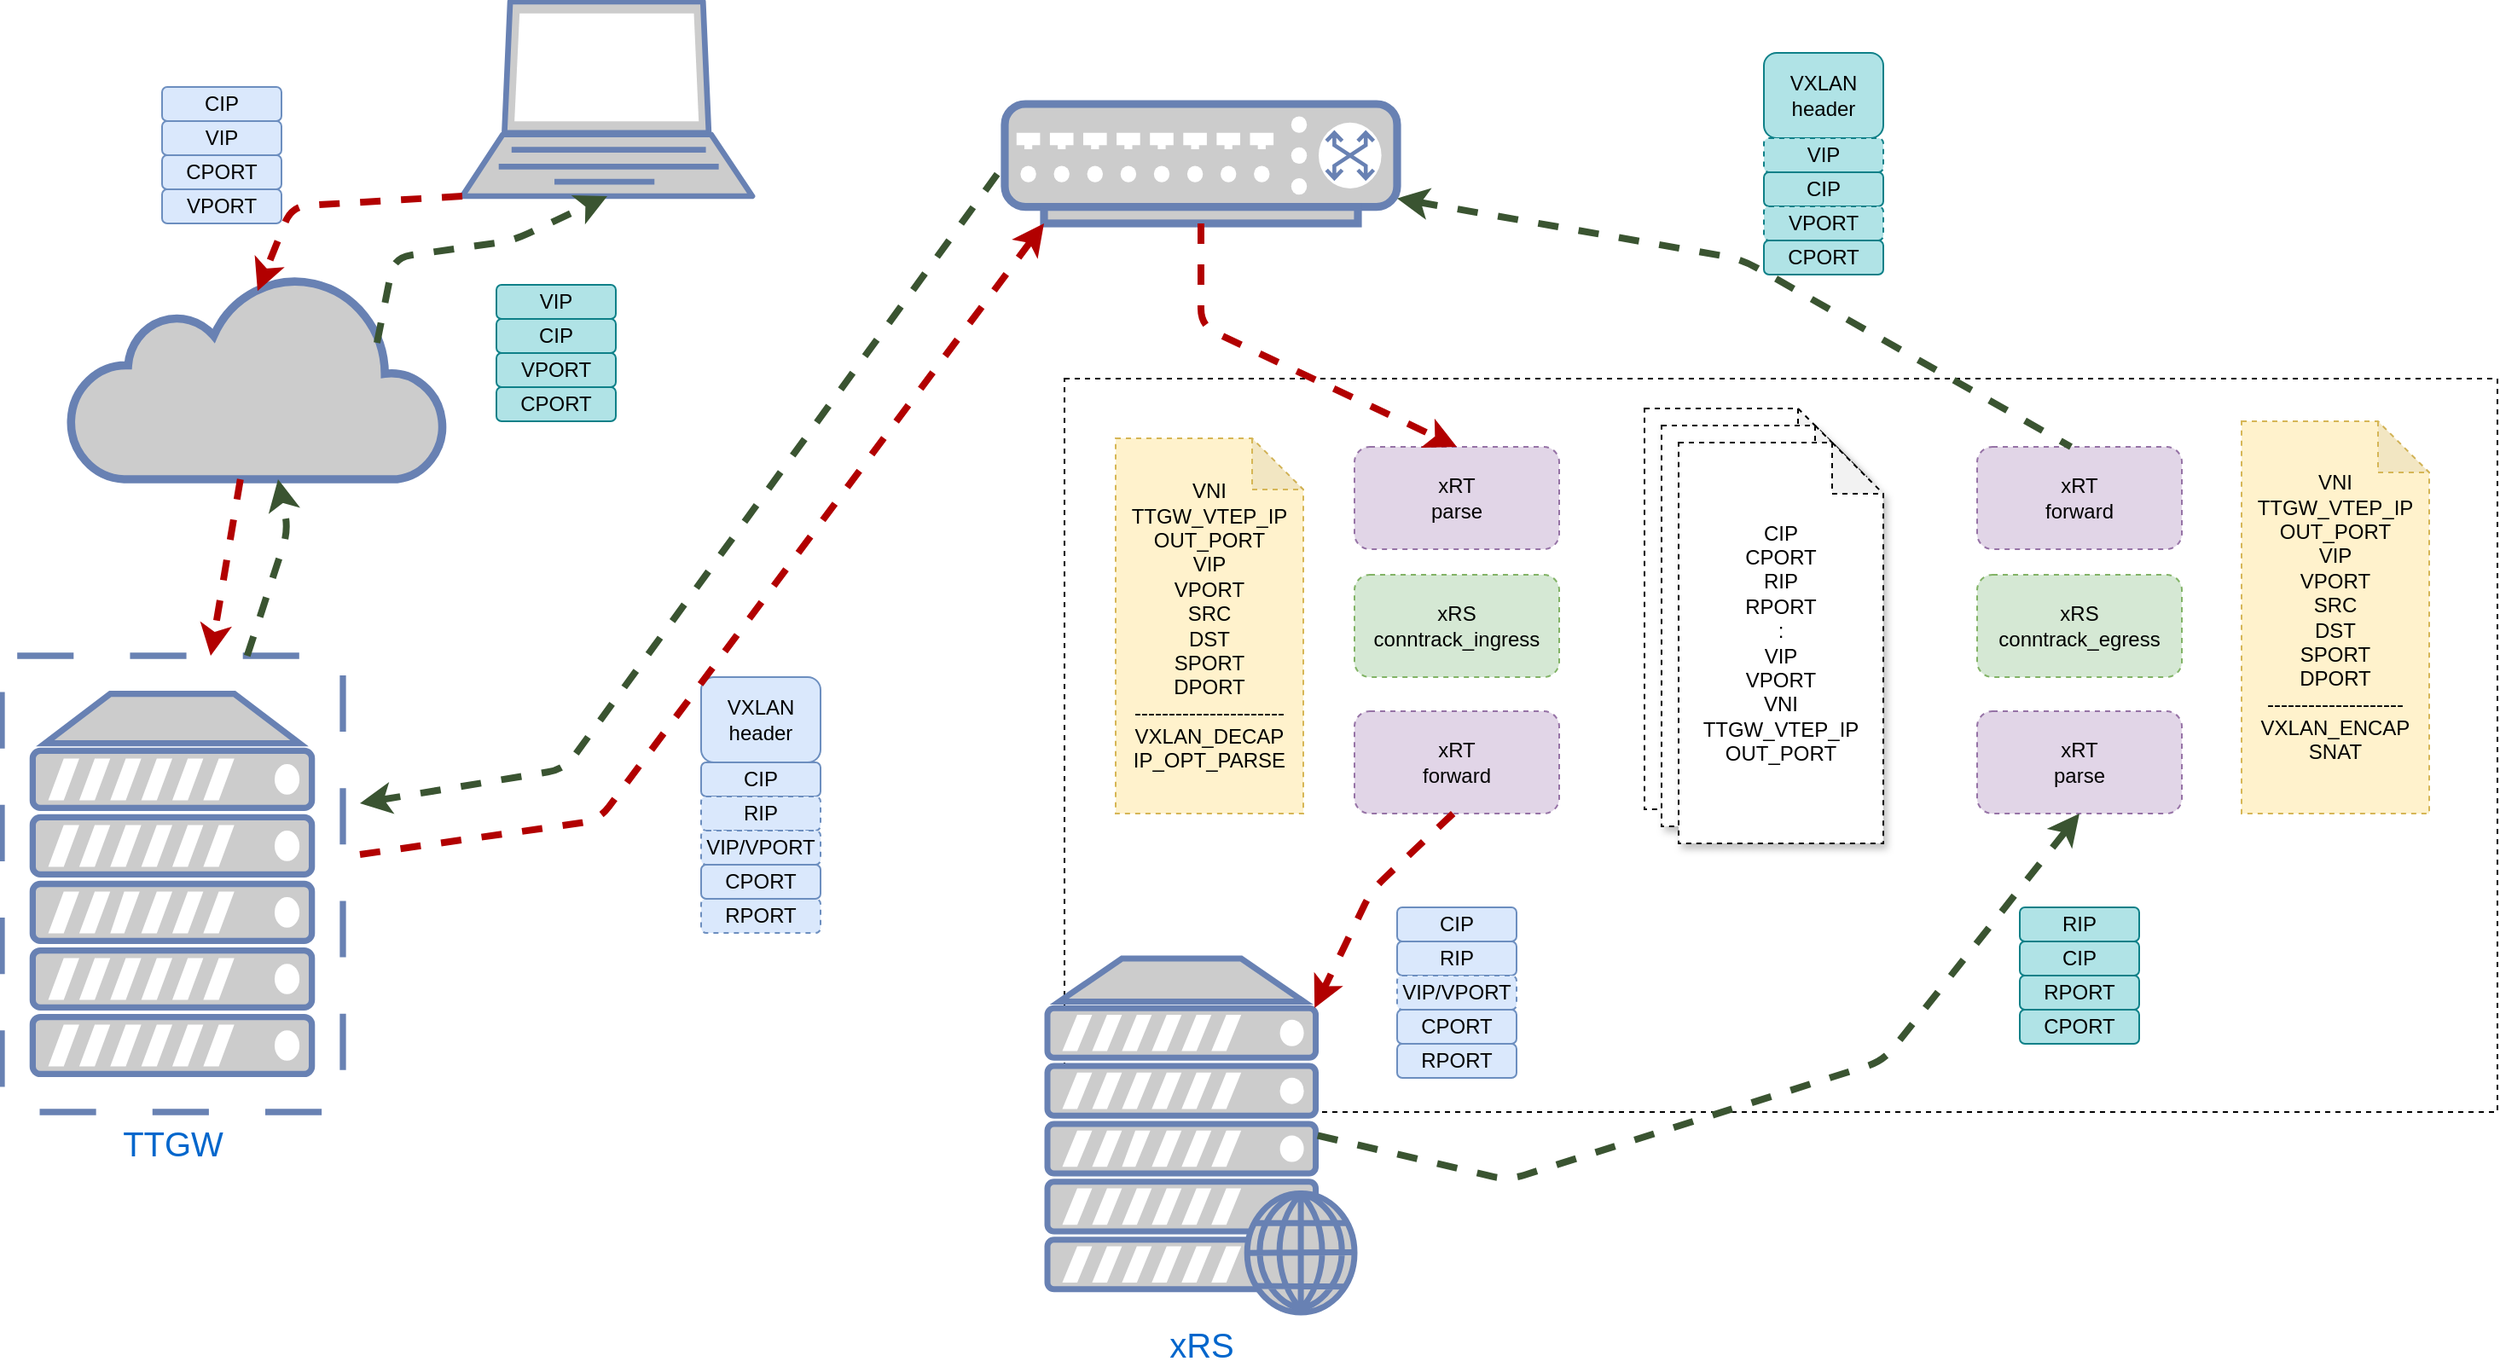 <mxfile version="13.0.8" type="github">
  <diagram id="UCOVGmrTwVSSN8ZXNxZm" name="第 1 页">
    <mxGraphModel dx="3005" dy="2013" grid="1" gridSize="10" guides="1" tooltips="1" connect="1" arrows="1" fold="1" page="1" pageScale="1" pageWidth="827" pageHeight="1169" math="0" shadow="0">
      <root>
        <mxCell id="0" />
        <mxCell id="1" parent="0" />
        <mxCell id="mJ_4scXwx-7zM6CAtNKr-50" value="" style="rounded=0;whiteSpace=wrap;html=1;dashed=1;fillColor=none;" vertex="1" parent="1">
          <mxGeometry x="-817" y="-89" width="840" height="430" as="geometry" />
        </mxCell>
        <mxCell id="mJ_4scXwx-7zM6CAtNKr-36" value="&lt;font style=&quot;font-size: 20px&quot;&gt;xRS&lt;/font&gt;" style="fontColor=#0066CC;verticalAlign=top;verticalLabelPosition=bottom;labelPosition=center;align=center;html=1;outlineConnect=0;fillColor=#CCCCCC;strokeColor=#6881B3;gradientColor=none;gradientDirection=north;strokeWidth=2;shape=mxgraph.networks.web_server;" vertex="1" parent="1">
          <mxGeometry x="-827" y="251" width="180" height="207.5" as="geometry" />
        </mxCell>
        <mxCell id="3ddTQeFGDiyhyXyo14fi-4" value="&lt;font style=&quot;font-size: 20px&quot;&gt;TTGW&lt;/font&gt;" style="fontColor=#0066CC;verticalAlign=top;verticalLabelPosition=bottom;labelPosition=center;align=center;html=1;outlineConnect=0;fillColor=#CCCCCC;strokeColor=#6881B3;gradientColor=none;gradientDirection=north;strokeWidth=2;shape=mxgraph.networks.virtual_server;" parent="1" vertex="1">
          <mxGeometry x="-1440" y="73.5" width="200" height="267.5" as="geometry" />
        </mxCell>
        <mxCell id="3ddTQeFGDiyhyXyo14fi-5" value="" style="fontColor=#0066CC;verticalAlign=top;verticalLabelPosition=bottom;labelPosition=center;align=center;html=1;outlineConnect=0;fillColor=#CCCCCC;strokeColor=#6881B3;gradientColor=none;gradientDirection=north;strokeWidth=2;shape=mxgraph.networks.switch;" parent="1" vertex="1">
          <mxGeometry x="-852" y="-250" width="230" height="70" as="geometry" />
        </mxCell>
        <mxCell id="3ddTQeFGDiyhyXyo14fi-7" value="" style="html=1;outlineConnect=0;fillColor=#CCCCCC;strokeColor=#6881B3;gradientColor=none;gradientDirection=north;strokeWidth=2;shape=mxgraph.networks.cloud;fontColor=#ffffff;" parent="1" vertex="1">
          <mxGeometry x="-1400" y="-150" width="220" height="120" as="geometry" />
        </mxCell>
        <mxCell id="3ddTQeFGDiyhyXyo14fi-8" value="CIP" style="rounded=1;whiteSpace=wrap;html=1;fillColor=#dae8fc;strokeColor=#6c8ebf;" parent="1" vertex="1">
          <mxGeometry x="-1346" y="-260" width="70" height="20" as="geometry" />
        </mxCell>
        <mxCell id="3ddTQeFGDiyhyXyo14fi-9" value="VIP" style="rounded=1;whiteSpace=wrap;html=1;fillColor=#dae8fc;strokeColor=#6c8ebf;" parent="1" vertex="1">
          <mxGeometry x="-1346" y="-240" width="70" height="20" as="geometry" />
        </mxCell>
        <mxCell id="3ddTQeFGDiyhyXyo14fi-10" value="" style="fontColor=#0066CC;verticalAlign=top;verticalLabelPosition=bottom;labelPosition=center;align=center;html=1;outlineConnect=0;fillColor=#CCCCCC;strokeColor=#6881B3;gradientColor=none;gradientDirection=north;strokeWidth=2;shape=mxgraph.networks.laptop;" parent="1" vertex="1">
          <mxGeometry x="-1170" y="-310" width="170" height="114" as="geometry" />
        </mxCell>
        <mxCell id="3ddTQeFGDiyhyXyo14fi-11" value="CIP" style="rounded=1;whiteSpace=wrap;html=1;fillColor=#dae8fc;strokeColor=#6c8ebf;" parent="1" vertex="1">
          <mxGeometry x="-1030" y="136" width="70" height="20" as="geometry" />
        </mxCell>
        <mxCell id="3ddTQeFGDiyhyXyo14fi-12" value="RIP" style="rounded=1;whiteSpace=wrap;html=1;dashed=1;fillColor=#dae8fc;strokeColor=#6c8ebf;" parent="1" vertex="1">
          <mxGeometry x="-1030" y="156" width="70" height="20" as="geometry" />
        </mxCell>
        <mxCell id="3ddTQeFGDiyhyXyo14fi-13" value="CPORT" style="rounded=1;whiteSpace=wrap;html=1;fillColor=#dae8fc;strokeColor=#6c8ebf;" parent="1" vertex="1">
          <mxGeometry x="-1346" y="-220" width="70" height="20" as="geometry" />
        </mxCell>
        <mxCell id="3ddTQeFGDiyhyXyo14fi-14" value="VIP/VPORT" style="rounded=1;whiteSpace=wrap;html=1;dashed=1;fillColor=#dae8fc;strokeColor=#6c8ebf;" parent="1" vertex="1">
          <mxGeometry x="-1030" y="176" width="70" height="20" as="geometry" />
        </mxCell>
        <mxCell id="3ddTQeFGDiyhyXyo14fi-15" value="RPORT" style="rounded=1;whiteSpace=wrap;html=1;dashed=1;fillColor=#dae8fc;strokeColor=#6c8ebf;" parent="1" vertex="1">
          <mxGeometry x="-1030" y="216" width="70" height="20" as="geometry" />
        </mxCell>
        <mxCell id="3ddTQeFGDiyhyXyo14fi-16" value="VXLAN&lt;br&gt;header" style="rounded=1;whiteSpace=wrap;html=1;fillColor=#dae8fc;strokeColor=#6c8ebf;" parent="1" vertex="1">
          <mxGeometry x="-1030" y="86" width="70" height="50" as="geometry" />
        </mxCell>
        <mxCell id="3ddTQeFGDiyhyXyo14fi-17" value="CIP" style="rounded=1;whiteSpace=wrap;html=1;fillColor=#dae8fc;strokeColor=#6c8ebf;" parent="1" vertex="1">
          <mxGeometry x="-622" y="221" width="70" height="20" as="geometry" />
        </mxCell>
        <mxCell id="3ddTQeFGDiyhyXyo14fi-18" value="RIP" style="rounded=1;whiteSpace=wrap;html=1;fillColor=#dae8fc;strokeColor=#6c8ebf;" parent="1" vertex="1">
          <mxGeometry x="-622" y="241" width="70" height="20" as="geometry" />
        </mxCell>
        <mxCell id="3ddTQeFGDiyhyXyo14fi-19" value="VIP/VPORT" style="rounded=1;whiteSpace=wrap;html=1;dashed=1;fillColor=#dae8fc;strokeColor=#6c8ebf;" parent="1" vertex="1">
          <mxGeometry x="-622" y="261" width="70" height="20" as="geometry" />
        </mxCell>
        <mxCell id="3ddTQeFGDiyhyXyo14fi-20" value="RPORT" style="rounded=1;whiteSpace=wrap;html=1;fillColor=#dae8fc;strokeColor=#6c8ebf;" parent="1" vertex="1">
          <mxGeometry x="-622" y="301" width="70" height="20" as="geometry" />
        </mxCell>
        <mxCell id="3ddTQeFGDiyhyXyo14fi-22" value="VPORT" style="rounded=1;whiteSpace=wrap;html=1;fillColor=#dae8fc;strokeColor=#6c8ebf;" parent="1" vertex="1">
          <mxGeometry x="-1346" y="-200" width="70" height="20" as="geometry" />
        </mxCell>
        <mxCell id="3ddTQeFGDiyhyXyo14fi-23" value="CPORT" style="rounded=1;whiteSpace=wrap;html=1;fillColor=#dae8fc;strokeColor=#6c8ebf;" parent="1" vertex="1">
          <mxGeometry x="-1030" y="196" width="70" height="20" as="geometry" />
        </mxCell>
        <mxCell id="3ddTQeFGDiyhyXyo14fi-24" value="CPORT" style="rounded=1;whiteSpace=wrap;html=1;fillColor=#dae8fc;strokeColor=#6c8ebf;" parent="1" vertex="1">
          <mxGeometry x="-622" y="281" width="70" height="20" as="geometry" />
        </mxCell>
        <mxCell id="3ddTQeFGDiyhyXyo14fi-25" value="xRT&lt;br&gt;parse" style="rounded=1;whiteSpace=wrap;html=1;dashed=1;fillColor=#e1d5e7;strokeColor=#9673a6;" parent="1" vertex="1">
          <mxGeometry x="-647" y="-49" width="120" height="60" as="geometry" />
        </mxCell>
        <mxCell id="3ddTQeFGDiyhyXyo14fi-26" value="xRT&lt;br&gt;parse" style="rounded=1;whiteSpace=wrap;html=1;dashed=1;fillColor=#e1d5e7;strokeColor=#9673a6;" parent="1" vertex="1">
          <mxGeometry x="-282" y="106" width="120" height="60" as="geometry" />
        </mxCell>
        <mxCell id="3ddTQeFGDiyhyXyo14fi-29" value="&lt;span&gt;VNI&lt;/span&gt;&lt;br&gt;&lt;span&gt;TTGW_VTEP_IP&lt;/span&gt;&lt;br&gt;&lt;span&gt;OUT_PORT&lt;/span&gt;&lt;br&gt;&lt;span&gt;VIP&lt;/span&gt;&lt;br&gt;&lt;span&gt;VPORT&lt;/span&gt;&lt;br&gt;&lt;span&gt;SRC&lt;/span&gt;&lt;br&gt;&lt;span&gt;DST&lt;/span&gt;&lt;br&gt;&lt;span&gt;SPORT&lt;/span&gt;&lt;br&gt;&lt;span&gt;DPORT&lt;br&gt;----------------------&lt;br&gt;VXLAN_DECAP&lt;br&gt;IP_OPT_PARSE&lt;br&gt;&lt;/span&gt;" style="shape=note;whiteSpace=wrap;html=1;backgroundOutline=1;darkOpacity=0.05;dashed=1;fillColor=#fff2cc;strokeColor=#d6b656;" parent="1" vertex="1">
          <mxGeometry x="-787" y="-54" width="110" height="220" as="geometry" />
        </mxCell>
        <mxCell id="3ddTQeFGDiyhyXyo14fi-30" value="&lt;span&gt;VNI&lt;/span&gt;&lt;br&gt;&lt;span&gt;TTGW_VTEP_IP&lt;/span&gt;&lt;br&gt;&lt;span&gt;OUT_PORT&lt;/span&gt;&lt;br&gt;&lt;span&gt;VIP&lt;/span&gt;&lt;br&gt;&lt;span&gt;VPORT&lt;/span&gt;&lt;br&gt;&lt;span&gt;SRC&lt;/span&gt;&lt;br&gt;&lt;span&gt;DST&lt;/span&gt;&lt;br&gt;&lt;span&gt;SPORT&lt;/span&gt;&lt;br&gt;&lt;span&gt;DPORT&lt;br&gt;--------------------&lt;br&gt;VXLAN_ENCAP&lt;br&gt;SNAT&lt;br&gt;&lt;/span&gt;" style="shape=note;whiteSpace=wrap;html=1;backgroundOutline=1;darkOpacity=0.05;dashed=1;fillColor=#fff2cc;strokeColor=#d6b656;" parent="1" vertex="1">
          <mxGeometry x="-127" y="-64" width="110" height="230" as="geometry" />
        </mxCell>
        <mxCell id="mJ_4scXwx-7zM6CAtNKr-1" value="xRS&lt;br&gt;conntrack_ingress" style="rounded=1;whiteSpace=wrap;html=1;dashed=1;fillColor=#d5e8d4;strokeColor=#82b366;" vertex="1" parent="1">
          <mxGeometry x="-647" y="26" width="120" height="60" as="geometry" />
        </mxCell>
        <mxCell id="mJ_4scXwx-7zM6CAtNKr-2" value="xRT&lt;br&gt;forward" style="rounded=1;whiteSpace=wrap;html=1;dashed=1;fillColor=#e1d5e7;strokeColor=#9673a6;" vertex="1" parent="1">
          <mxGeometry x="-647" y="106" width="120" height="60" as="geometry" />
        </mxCell>
        <mxCell id="mJ_4scXwx-7zM6CAtNKr-3" value="xRS&lt;br&gt;conntrack_egress" style="rounded=1;whiteSpace=wrap;html=1;dashed=1;fillColor=#d5e8d4;strokeColor=#82b366;" vertex="1" parent="1">
          <mxGeometry x="-282" y="26" width="120" height="60" as="geometry" />
        </mxCell>
        <mxCell id="mJ_4scXwx-7zM6CAtNKr-4" value="xRT&lt;br&gt;forward" style="rounded=1;whiteSpace=wrap;html=1;dashed=1;fillColor=#e1d5e7;strokeColor=#9673a6;" vertex="1" parent="1">
          <mxGeometry x="-282" y="-49" width="120" height="60" as="geometry" />
        </mxCell>
        <mxCell id="mJ_4scXwx-7zM6CAtNKr-18" value="" style="group;shadow=1;" vertex="1" connectable="0" parent="1">
          <mxGeometry x="-477" y="-71.5" width="140" height="255" as="geometry" />
        </mxCell>
        <mxCell id="mJ_4scXwx-7zM6CAtNKr-15" value="&lt;span&gt;CIP&lt;/span&gt;&lt;br&gt;&lt;span&gt;CPORT&lt;/span&gt;&lt;br&gt;&lt;span&gt;RIP&lt;/span&gt;&lt;br&gt;&lt;span&gt;RPORT&lt;/span&gt;&lt;br&gt;&lt;span&gt;:&lt;/span&gt;&lt;br&gt;&lt;span&gt;VIP&lt;/span&gt;&lt;br&gt;&lt;span&gt;VPORT&lt;/span&gt;&lt;br&gt;&lt;span&gt;VNI&lt;/span&gt;&lt;br&gt;&lt;span&gt;TTGW_VTEP_IP&lt;/span&gt;&lt;br&gt;&lt;span&gt;OUT_PORT&lt;/span&gt;" style="shape=note;whiteSpace=wrap;html=1;backgroundOutline=1;darkOpacity=0.05;dashed=1;" vertex="1" parent="mJ_4scXwx-7zM6CAtNKr-18">
          <mxGeometry width="120" height="235" as="geometry" />
        </mxCell>
        <mxCell id="mJ_4scXwx-7zM6CAtNKr-16" value="&lt;span&gt;CIP&lt;/span&gt;&lt;br&gt;&lt;span&gt;CPORT&lt;/span&gt;&lt;br&gt;&lt;span&gt;RIP&lt;/span&gt;&lt;br&gt;&lt;span&gt;RPORT&lt;/span&gt;&lt;br&gt;&lt;span&gt;:&lt;/span&gt;&lt;br&gt;&lt;span&gt;VIP&lt;/span&gt;&lt;br&gt;&lt;span&gt;VPORT&lt;/span&gt;&lt;br&gt;&lt;span&gt;VNI&lt;/span&gt;&lt;br&gt;&lt;span&gt;TTGW_VTEP_IP&lt;/span&gt;&lt;br&gt;&lt;span&gt;OUT_PORT&lt;/span&gt;" style="shape=note;whiteSpace=wrap;html=1;backgroundOutline=1;darkOpacity=0.05;dashed=1;shadow=1;" vertex="1" parent="mJ_4scXwx-7zM6CAtNKr-18">
          <mxGeometry x="10" y="10" width="120" height="235" as="geometry" />
        </mxCell>
        <mxCell id="mJ_4scXwx-7zM6CAtNKr-17" value="&lt;span&gt;CIP&lt;/span&gt;&lt;br&gt;&lt;span&gt;CPORT&lt;/span&gt;&lt;br&gt;&lt;span&gt;RIP&lt;/span&gt;&lt;br&gt;&lt;span&gt;RPORT&lt;/span&gt;&lt;br&gt;&lt;span&gt;:&lt;/span&gt;&lt;br&gt;&lt;span&gt;VIP&lt;/span&gt;&lt;br&gt;&lt;span&gt;VPORT&lt;/span&gt;&lt;br&gt;&lt;span&gt;VNI&lt;/span&gt;&lt;br&gt;&lt;span&gt;TTGW_VTEP_IP&lt;/span&gt;&lt;br&gt;&lt;span&gt;OUT_PORT&lt;/span&gt;" style="shape=note;whiteSpace=wrap;html=1;backgroundOutline=1;darkOpacity=0.05;dashed=1;shadow=1;" vertex="1" parent="mJ_4scXwx-7zM6CAtNKr-18">
          <mxGeometry x="20" y="20" width="120" height="235" as="geometry" />
        </mxCell>
        <mxCell id="mJ_4scXwx-7zM6CAtNKr-19" value="RIP" style="rounded=1;whiteSpace=wrap;html=1;fillColor=#b0e3e6;strokeColor=#0e8088;" vertex="1" parent="1">
          <mxGeometry x="-257" y="221" width="70" height="20" as="geometry" />
        </mxCell>
        <mxCell id="mJ_4scXwx-7zM6CAtNKr-20" value="CIP" style="rounded=1;whiteSpace=wrap;html=1;fillColor=#b0e3e6;strokeColor=#0e8088;" vertex="1" parent="1">
          <mxGeometry x="-257" y="241" width="70" height="20" as="geometry" />
        </mxCell>
        <mxCell id="mJ_4scXwx-7zM6CAtNKr-22" value="RPORT" style="rounded=1;whiteSpace=wrap;html=1;fillColor=#b0e3e6;strokeColor=#0e8088;" vertex="1" parent="1">
          <mxGeometry x="-257" y="261" width="70" height="20" as="geometry" />
        </mxCell>
        <mxCell id="mJ_4scXwx-7zM6CAtNKr-23" value="CPORT" style="rounded=1;whiteSpace=wrap;html=1;fillColor=#b0e3e6;strokeColor=#0e8088;" vertex="1" parent="1">
          <mxGeometry x="-257" y="281" width="70" height="20" as="geometry" />
        </mxCell>
        <mxCell id="mJ_4scXwx-7zM6CAtNKr-30" value="VXLAN&lt;br&gt;header" style="rounded=1;whiteSpace=wrap;html=1;fillColor=#b0e3e6;strokeColor=#0e8088;" vertex="1" parent="1">
          <mxGeometry x="-407" y="-280" width="70" height="50" as="geometry" />
        </mxCell>
        <mxCell id="mJ_4scXwx-7zM6CAtNKr-32" value="VIP" style="rounded=1;whiteSpace=wrap;html=1;dashed=1;fillColor=#b0e3e6;strokeColor=#0e8088;" vertex="1" parent="1">
          <mxGeometry x="-407" y="-230" width="70" height="20" as="geometry" />
        </mxCell>
        <mxCell id="mJ_4scXwx-7zM6CAtNKr-33" value="CIP" style="rounded=1;whiteSpace=wrap;html=1;fillColor=#b0e3e6;strokeColor=#0e8088;" vertex="1" parent="1">
          <mxGeometry x="-407" y="-210" width="70" height="20" as="geometry" />
        </mxCell>
        <mxCell id="mJ_4scXwx-7zM6CAtNKr-34" value="VPORT" style="rounded=1;whiteSpace=wrap;html=1;dashed=1;fillColor=#b0e3e6;strokeColor=#0e8088;" vertex="1" parent="1">
          <mxGeometry x="-407" y="-190" width="70" height="20" as="geometry" />
        </mxCell>
        <mxCell id="mJ_4scXwx-7zM6CAtNKr-35" value="CPORT" style="rounded=1;whiteSpace=wrap;html=1;fillColor=#b0e3e6;strokeColor=#0e8088;" vertex="1" parent="1">
          <mxGeometry x="-407" y="-170" width="70" height="20" as="geometry" />
        </mxCell>
        <mxCell id="mJ_4scXwx-7zM6CAtNKr-41" value="CIP" style="rounded=1;whiteSpace=wrap;html=1;fillColor=#b0e3e6;strokeColor=#0e8088;" vertex="1" parent="1">
          <mxGeometry x="-1150" y="-124" width="70" height="20" as="geometry" />
        </mxCell>
        <mxCell id="mJ_4scXwx-7zM6CAtNKr-42" value="VIP" style="rounded=1;whiteSpace=wrap;html=1;fillColor=#b0e3e6;strokeColor=#0e8088;" vertex="1" parent="1">
          <mxGeometry x="-1150" y="-144" width="70" height="20" as="geometry" />
        </mxCell>
        <mxCell id="mJ_4scXwx-7zM6CAtNKr-43" value="CPORT" style="rounded=1;whiteSpace=wrap;html=1;fillColor=#b0e3e6;strokeColor=#0e8088;" vertex="1" parent="1">
          <mxGeometry x="-1150" y="-84" width="70" height="20" as="geometry" />
        </mxCell>
        <mxCell id="mJ_4scXwx-7zM6CAtNKr-44" value="VPORT" style="rounded=1;whiteSpace=wrap;html=1;fillColor=#b0e3e6;strokeColor=#0e8088;" vertex="1" parent="1">
          <mxGeometry x="-1150" y="-104" width="70" height="20" as="geometry" />
        </mxCell>
        <mxCell id="mJ_4scXwx-7zM6CAtNKr-53" value="" style="endArrow=classic;html=1;exitX=0;exitY=1;exitDx=0;exitDy=0;exitPerimeter=0;entryX=0.5;entryY=0.08;entryDx=0;entryDy=0;entryPerimeter=0;strokeWidth=4;dashed=1;fillColor=#e51400;strokeColor=#B20000;" edge="1" parent="1" source="3ddTQeFGDiyhyXyo14fi-10" target="3ddTQeFGDiyhyXyo14fi-7">
          <mxGeometry width="50" height="50" relative="1" as="geometry">
            <mxPoint x="-1640" y="60" as="sourcePoint" />
            <mxPoint x="-1310" y="-180" as="targetPoint" />
            <Array as="points">
              <mxPoint x="-1270" y="-190" />
            </Array>
          </mxGeometry>
        </mxCell>
        <mxCell id="mJ_4scXwx-7zM6CAtNKr-54" value="" style="endArrow=classic;html=1;strokeWidth=4;dashed=1;fillColor=#e51400;strokeColor=#B20000;" edge="1" parent="1" source="3ddTQeFGDiyhyXyo14fi-7" target="3ddTQeFGDiyhyXyo14fi-4">
          <mxGeometry width="50" height="50" relative="1" as="geometry">
            <mxPoint x="-1160" y="-186" as="sourcePoint" />
            <mxPoint x="-1400" y="33" as="targetPoint" />
            <Array as="points" />
          </mxGeometry>
        </mxCell>
        <mxCell id="mJ_4scXwx-7zM6CAtNKr-55" value="" style="endArrow=classic;html=1;strokeWidth=4;dashed=1;fillColor=#e51400;strokeColor=#B20000;entryX=0.1;entryY=1;entryDx=0;entryDy=0;entryPerimeter=0;" edge="1" parent="1" target="3ddTQeFGDiyhyXyo14fi-5">
          <mxGeometry width="50" height="50" relative="1" as="geometry">
            <mxPoint x="-1230" y="190" as="sourcePoint" />
            <mxPoint x="-497" y="-365" as="targetPoint" />
            <Array as="points">
              <mxPoint x="-1090" y="170" />
            </Array>
          </mxGeometry>
        </mxCell>
        <mxCell id="mJ_4scXwx-7zM6CAtNKr-56" value="" style="endArrow=classic;html=1;strokeWidth=4;dashed=1;fillColor=#e51400;strokeColor=#B20000;entryX=0.5;entryY=0;entryDx=0;entryDy=0;exitX=0.5;exitY=1;exitDx=0;exitDy=0;exitPerimeter=0;" edge="1" parent="1" source="3ddTQeFGDiyhyXyo14fi-5" target="3ddTQeFGDiyhyXyo14fi-25">
          <mxGeometry width="50" height="50" relative="1" as="geometry">
            <mxPoint x="-459.165" y="-297" as="sourcePoint" />
            <mxPoint x="-507" y="-101" as="targetPoint" />
            <Array as="points">
              <mxPoint x="-737" y="-120" />
            </Array>
          </mxGeometry>
        </mxCell>
        <mxCell id="mJ_4scXwx-7zM6CAtNKr-57" value="" style="endArrow=classic;html=1;strokeWidth=4;dashed=1;fillColor=#e51400;strokeColor=#B20000;entryX=0.87;entryY=0.14;entryDx=0;entryDy=0;entryPerimeter=0;" edge="1" parent="1" target="mJ_4scXwx-7zM6CAtNKr-36">
          <mxGeometry width="50" height="50" relative="1" as="geometry">
            <mxPoint x="-589.165" y="166" as="sourcePoint" />
            <mxPoint x="-717" y="414" as="targetPoint" />
            <Array as="points">
              <mxPoint x="-637" y="211" />
            </Array>
          </mxGeometry>
        </mxCell>
        <mxCell id="mJ_4scXwx-7zM6CAtNKr-58" value="" style="endArrow=classic;html=1;strokeWidth=4;dashed=1;fillColor=#6d8764;strokeColor=#3A5431;exitX=0.88;exitY=0.5;exitDx=0;exitDy=0;exitPerimeter=0;entryX=0.5;entryY=1;entryDx=0;entryDy=0;" edge="1" parent="1" source="mJ_4scXwx-7zM6CAtNKr-36" target="3ddTQeFGDiyhyXyo14fi-26">
          <mxGeometry width="50" height="50" relative="1" as="geometry">
            <mxPoint x="-579.165" y="176" as="sourcePoint" />
            <mxPoint x="-207" y="381" as="targetPoint" />
            <Array as="points">
              <mxPoint x="-557" y="381" />
              <mxPoint x="-337" y="311" />
            </Array>
          </mxGeometry>
        </mxCell>
        <mxCell id="mJ_4scXwx-7zM6CAtNKr-59" value="" style="endArrow=none;html=1;strokeWidth=4;dashed=1;fillColor=#6d8764;strokeColor=#3A5431;entryX=0.5;entryY=0;entryDx=0;entryDy=0;startArrow=classic;startFill=1;endFill=0;" edge="1" parent="1" source="3ddTQeFGDiyhyXyo14fi-5">
          <mxGeometry width="50" height="50" relative="1" as="geometry">
            <mxPoint x="-99.165" y="-297" as="sourcePoint" />
            <mxPoint x="-227" y="-49" as="targetPoint" />
            <Array as="points">
              <mxPoint x="-420" y="-159" />
            </Array>
          </mxGeometry>
        </mxCell>
        <mxCell id="mJ_4scXwx-7zM6CAtNKr-60" value="" style="endArrow=none;html=1;strokeWidth=4;dashed=1;fillColor=#6d8764;strokeColor=#3A5431;entryX=0;entryY=0.5;entryDx=0;entryDy=0;startArrow=classic;startFill=1;endFill=0;entryPerimeter=0;" edge="1" parent="1" target="3ddTQeFGDiyhyXyo14fi-5">
          <mxGeometry width="50" height="50" relative="1" as="geometry">
            <mxPoint x="-1230" y="160" as="sourcePoint" />
            <mxPoint x="-203" y="-311.5" as="targetPoint" />
            <Array as="points">
              <mxPoint x="-1110" y="140" />
            </Array>
          </mxGeometry>
        </mxCell>
        <mxCell id="mJ_4scXwx-7zM6CAtNKr-61" value="" style="endArrow=classic;html=1;strokeWidth=4;dashed=1;fillColor=#6d8764;strokeColor=#3A5431;" edge="1" parent="1" source="3ddTQeFGDiyhyXyo14fi-4" target="3ddTQeFGDiyhyXyo14fi-7">
          <mxGeometry width="50" height="50" relative="1" as="geometry">
            <mxPoint x="-1359.2" y="-20" as="sourcePoint" />
            <mxPoint x="-1390" y="43" as="targetPoint" />
            <Array as="points">
              <mxPoint x="-1272" />
            </Array>
          </mxGeometry>
        </mxCell>
        <mxCell id="mJ_4scXwx-7zM6CAtNKr-62" value="" style="endArrow=classic;html=1;entryX=0.5;entryY=1;entryDx=0;entryDy=0;entryPerimeter=0;strokeWidth=4;dashed=1;fillColor=#6d8764;strokeColor=#3A5431;" edge="1" parent="1" target="3ddTQeFGDiyhyXyo14fi-10">
          <mxGeometry width="50" height="50" relative="1" as="geometry">
            <mxPoint x="-1220" y="-110" as="sourcePoint" />
            <mxPoint x="-1280" y="-130.4" as="targetPoint" />
            <Array as="points">
              <mxPoint x="-1210" y="-160" />
              <mxPoint x="-1140" y="-170" />
            </Array>
          </mxGeometry>
        </mxCell>
      </root>
    </mxGraphModel>
  </diagram>
</mxfile>
